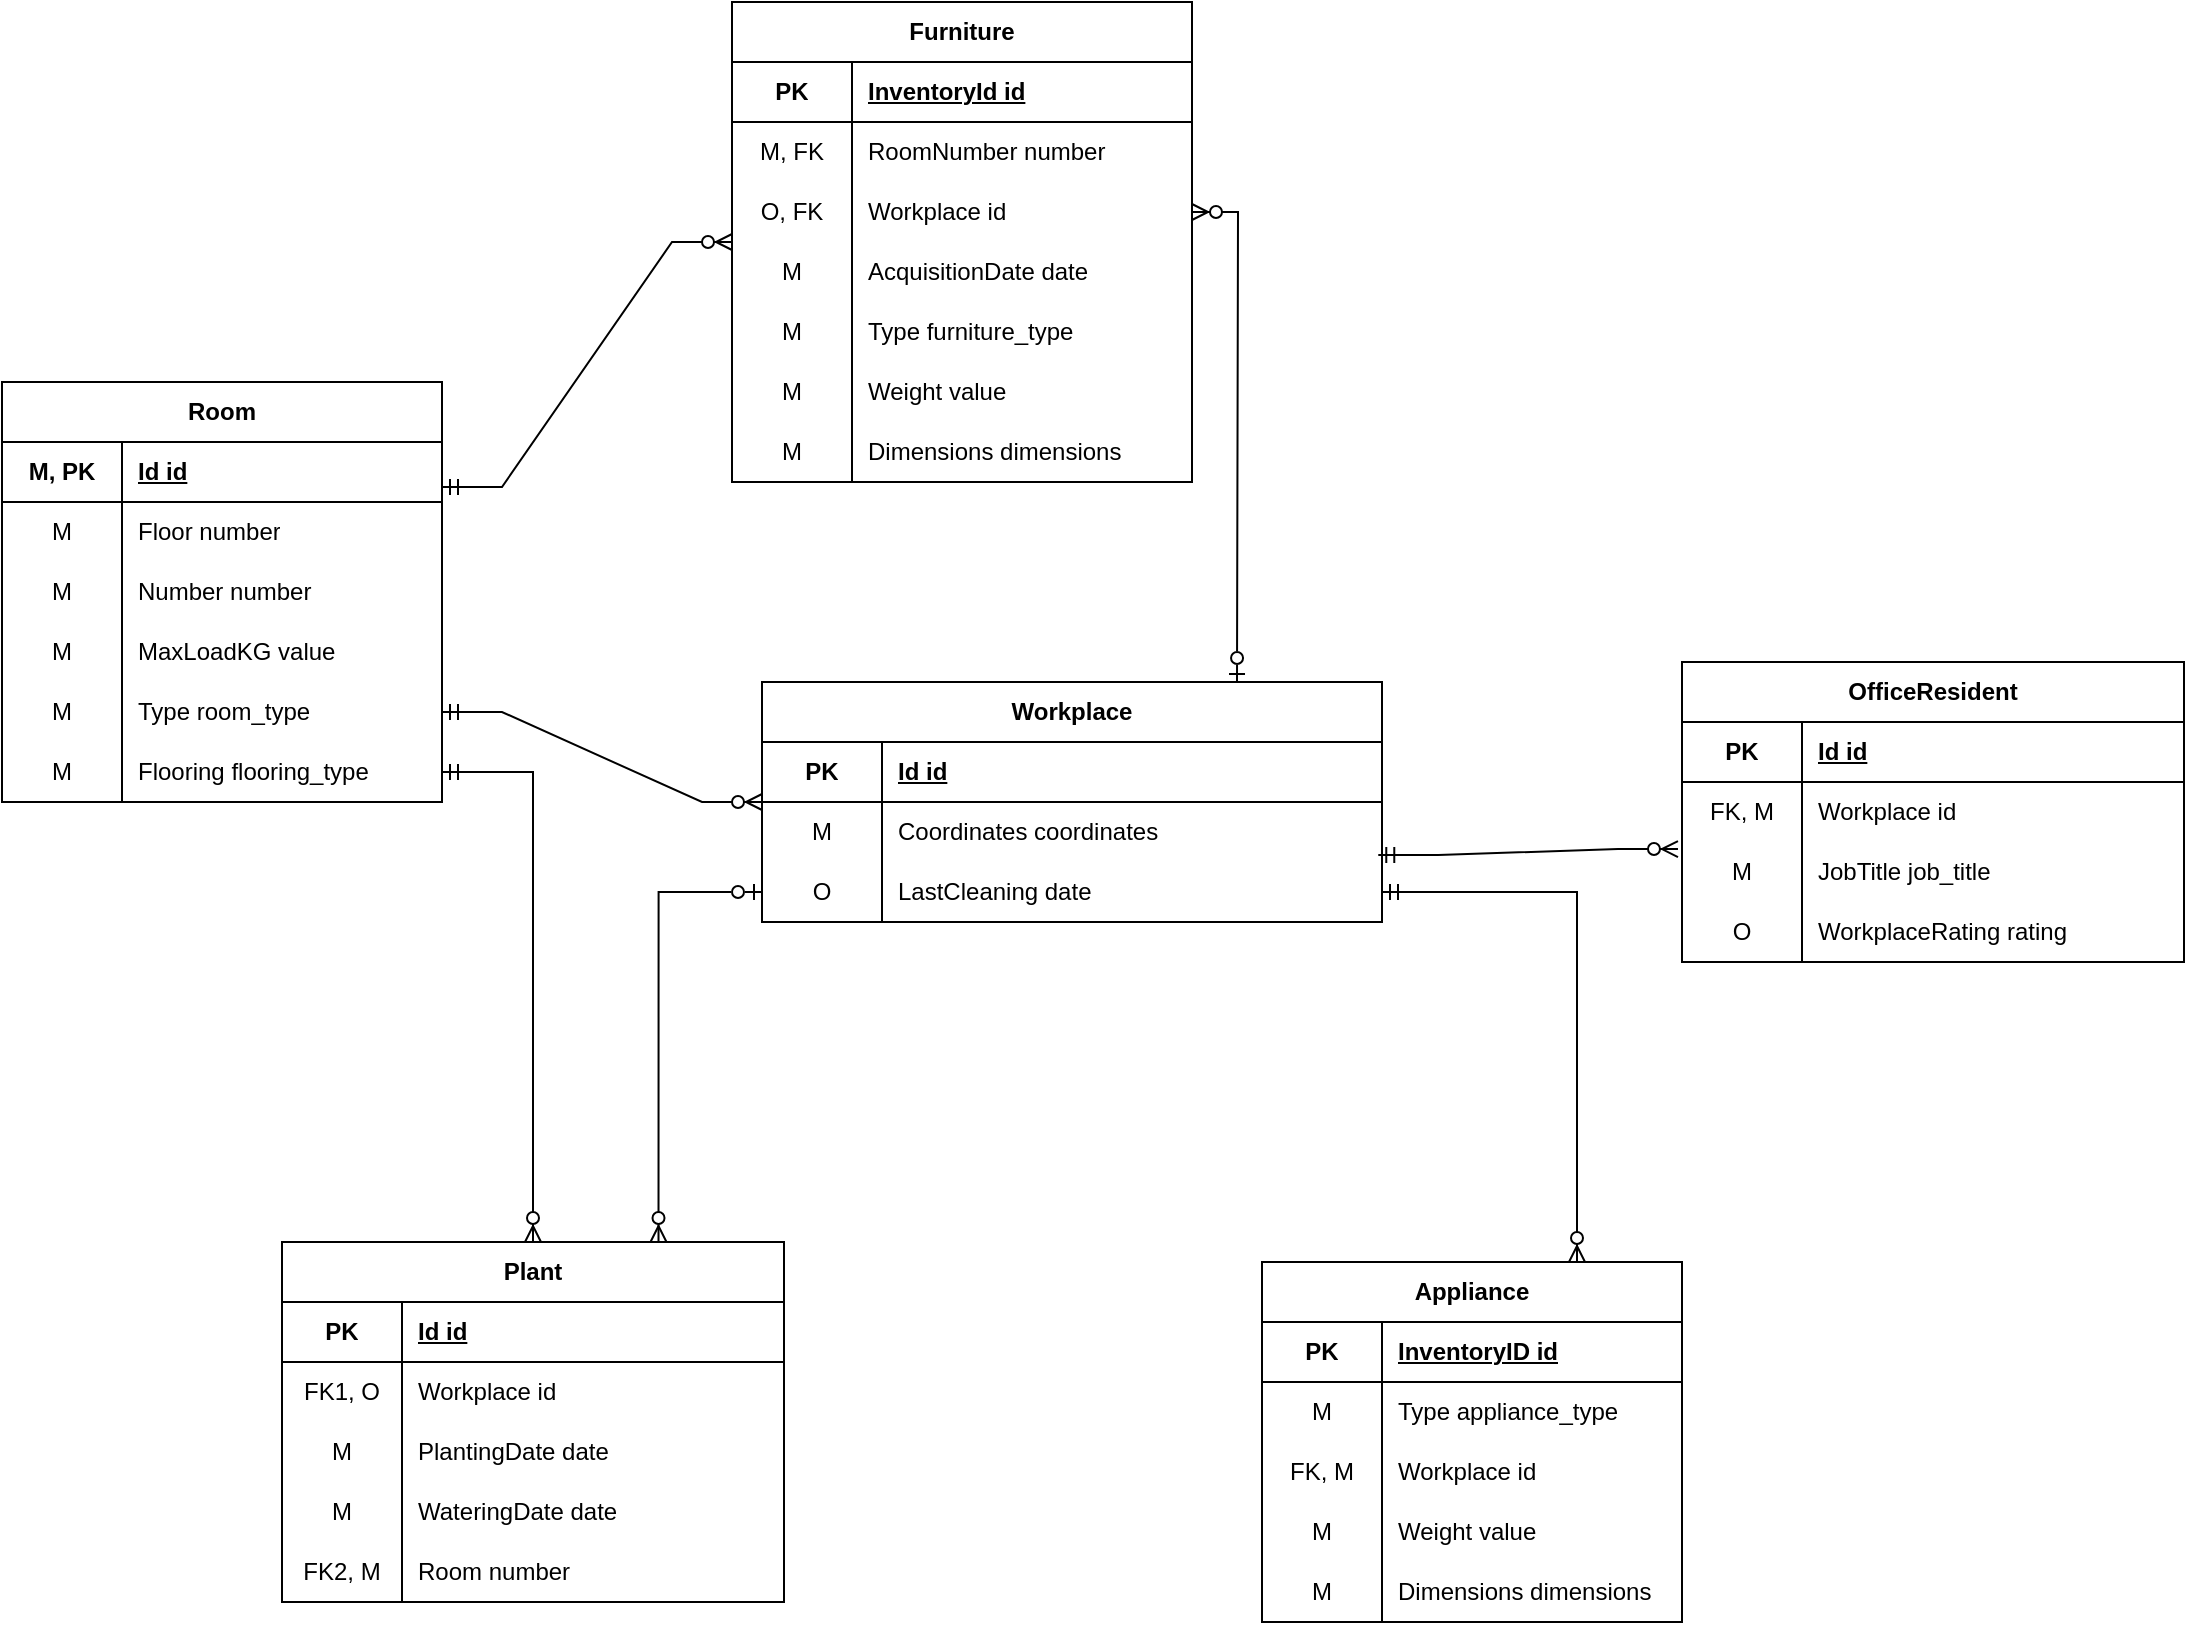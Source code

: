 <mxfile version="23.1.5" type="device">
  <diagram id="R2lEEEUBdFMjLlhIrx00" name="Page-1">
    <mxGraphModel dx="1306" dy="2047" grid="1" gridSize="10" guides="1" tooltips="1" connect="1" arrows="1" fold="1" page="1" pageScale="1" pageWidth="850" pageHeight="1100" math="0" shadow="0" extFonts="Permanent Marker^https://fonts.googleapis.com/css?family=Permanent+Marker">
      <root>
        <mxCell id="0" />
        <mxCell id="1" parent="0" />
        <mxCell id="yXMblBzLXjJCSkvL-Gaz-24" value="Workplace" style="shape=table;startSize=30;container=1;collapsible=1;childLayout=tableLayout;fixedRows=1;rowLines=0;fontStyle=1;align=center;resizeLast=1;html=1;whiteSpace=wrap;" parent="1" vertex="1">
          <mxGeometry x="590" y="-670" width="310" height="120" as="geometry" />
        </mxCell>
        <mxCell id="yXMblBzLXjJCSkvL-Gaz-28" value="" style="shape=tableRow;horizontal=0;startSize=0;swimlaneHead=0;swimlaneBody=0;fillColor=none;collapsible=0;dropTarget=0;points=[[0,0.5],[1,0.5]];portConstraint=eastwest;top=0;left=0;right=0;bottom=1;html=1;" parent="yXMblBzLXjJCSkvL-Gaz-24" vertex="1">
          <mxGeometry y="30" width="310" height="30" as="geometry" />
        </mxCell>
        <mxCell id="yXMblBzLXjJCSkvL-Gaz-29" value="PK" style="shape=partialRectangle;connectable=0;fillColor=none;top=0;left=0;bottom=0;right=0;fontStyle=1;overflow=hidden;html=1;whiteSpace=wrap;" parent="yXMblBzLXjJCSkvL-Gaz-28" vertex="1">
          <mxGeometry width="60" height="30" as="geometry">
            <mxRectangle width="60" height="30" as="alternateBounds" />
          </mxGeometry>
        </mxCell>
        <mxCell id="yXMblBzLXjJCSkvL-Gaz-30" value="Id id" style="shape=partialRectangle;connectable=0;fillColor=none;top=0;left=0;bottom=0;right=0;align=left;spacingLeft=6;fontStyle=5;overflow=hidden;html=1;whiteSpace=wrap;" parent="yXMblBzLXjJCSkvL-Gaz-28" vertex="1">
          <mxGeometry x="60" width="250" height="30" as="geometry">
            <mxRectangle width="250" height="30" as="alternateBounds" />
          </mxGeometry>
        </mxCell>
        <mxCell id="yXMblBzLXjJCSkvL-Gaz-31" value="" style="shape=tableRow;horizontal=0;startSize=0;swimlaneHead=0;swimlaneBody=0;fillColor=none;collapsible=0;dropTarget=0;points=[[0,0.5],[1,0.5]];portConstraint=eastwest;top=0;left=0;right=0;bottom=0;html=1;" parent="yXMblBzLXjJCSkvL-Gaz-24" vertex="1">
          <mxGeometry y="60" width="310" height="30" as="geometry" />
        </mxCell>
        <mxCell id="yXMblBzLXjJCSkvL-Gaz-32" value="M" style="shape=partialRectangle;connectable=0;fillColor=none;top=0;left=0;bottom=0;right=0;editable=1;overflow=hidden;html=1;whiteSpace=wrap;" parent="yXMblBzLXjJCSkvL-Gaz-31" vertex="1">
          <mxGeometry width="60" height="30" as="geometry">
            <mxRectangle width="60" height="30" as="alternateBounds" />
          </mxGeometry>
        </mxCell>
        <mxCell id="yXMblBzLXjJCSkvL-Gaz-33" value="Coordinates coordinates" style="shape=partialRectangle;connectable=0;fillColor=none;top=0;left=0;bottom=0;right=0;align=left;spacingLeft=6;overflow=hidden;html=1;whiteSpace=wrap;" parent="yXMblBzLXjJCSkvL-Gaz-31" vertex="1">
          <mxGeometry x="60" width="250" height="30" as="geometry">
            <mxRectangle width="250" height="30" as="alternateBounds" />
          </mxGeometry>
        </mxCell>
        <mxCell id="yXMblBzLXjJCSkvL-Gaz-126" value="" style="shape=tableRow;horizontal=0;startSize=0;swimlaneHead=0;swimlaneBody=0;fillColor=none;collapsible=0;dropTarget=0;points=[[0,0.5],[1,0.5]];portConstraint=eastwest;top=0;left=0;right=0;bottom=0;" parent="yXMblBzLXjJCSkvL-Gaz-24" vertex="1">
          <mxGeometry y="90" width="310" height="30" as="geometry" />
        </mxCell>
        <mxCell id="yXMblBzLXjJCSkvL-Gaz-127" value="O" style="shape=partialRectangle;connectable=0;fillColor=none;top=0;left=0;bottom=0;right=0;fontStyle=0;overflow=hidden;whiteSpace=wrap;html=1;" parent="yXMblBzLXjJCSkvL-Gaz-126" vertex="1">
          <mxGeometry width="60" height="30" as="geometry">
            <mxRectangle width="60" height="30" as="alternateBounds" />
          </mxGeometry>
        </mxCell>
        <mxCell id="yXMblBzLXjJCSkvL-Gaz-128" value="LastCleaning date" style="shape=partialRectangle;connectable=0;fillColor=none;top=0;left=0;bottom=0;right=0;align=left;spacingLeft=6;fontStyle=0;overflow=hidden;whiteSpace=wrap;html=1;" parent="yXMblBzLXjJCSkvL-Gaz-126" vertex="1">
          <mxGeometry x="60" width="250" height="30" as="geometry">
            <mxRectangle width="250" height="30" as="alternateBounds" />
          </mxGeometry>
        </mxCell>
        <mxCell id="yXMblBzLXjJCSkvL-Gaz-37" value="Room" style="shape=table;startSize=30;container=1;collapsible=1;childLayout=tableLayout;fixedRows=1;rowLines=0;fontStyle=1;align=center;resizeLast=1;html=1;whiteSpace=wrap;" parent="1" vertex="1">
          <mxGeometry x="210" y="-820" width="220" height="210" as="geometry" />
        </mxCell>
        <mxCell id="yXMblBzLXjJCSkvL-Gaz-41" value="" style="shape=tableRow;horizontal=0;startSize=0;swimlaneHead=0;swimlaneBody=0;fillColor=none;collapsible=0;dropTarget=0;points=[[0,0.5],[1,0.5]];portConstraint=eastwest;top=0;left=0;right=0;bottom=1;html=1;" parent="yXMblBzLXjJCSkvL-Gaz-37" vertex="1">
          <mxGeometry y="30" width="220" height="30" as="geometry" />
        </mxCell>
        <mxCell id="yXMblBzLXjJCSkvL-Gaz-42" value="M, PK" style="shape=partialRectangle;connectable=0;fillColor=none;top=0;left=0;bottom=0;right=0;fontStyle=1;overflow=hidden;html=1;whiteSpace=wrap;" parent="yXMblBzLXjJCSkvL-Gaz-41" vertex="1">
          <mxGeometry width="60" height="30" as="geometry">
            <mxRectangle width="60" height="30" as="alternateBounds" />
          </mxGeometry>
        </mxCell>
        <mxCell id="yXMblBzLXjJCSkvL-Gaz-43" value="Id id" style="shape=partialRectangle;connectable=0;fillColor=none;top=0;left=0;bottom=0;right=0;align=left;spacingLeft=6;fontStyle=5;overflow=hidden;html=1;whiteSpace=wrap;" parent="yXMblBzLXjJCSkvL-Gaz-41" vertex="1">
          <mxGeometry x="60" width="160" height="30" as="geometry">
            <mxRectangle width="160" height="30" as="alternateBounds" />
          </mxGeometry>
        </mxCell>
        <mxCell id="yXMblBzLXjJCSkvL-Gaz-73" value="" style="shape=tableRow;horizontal=0;startSize=0;swimlaneHead=0;swimlaneBody=0;fillColor=none;collapsible=0;dropTarget=0;points=[[0,0.5],[1,0.5]];portConstraint=eastwest;top=0;left=0;right=0;bottom=0;" parent="yXMblBzLXjJCSkvL-Gaz-37" vertex="1">
          <mxGeometry y="60" width="220" height="30" as="geometry" />
        </mxCell>
        <mxCell id="yXMblBzLXjJCSkvL-Gaz-74" value="M" style="shape=partialRectangle;connectable=0;fillColor=none;top=0;left=0;bottom=0;right=0;fontStyle=0;overflow=hidden;whiteSpace=wrap;html=1;" parent="yXMblBzLXjJCSkvL-Gaz-73" vertex="1">
          <mxGeometry width="60" height="30" as="geometry">
            <mxRectangle width="60" height="30" as="alternateBounds" />
          </mxGeometry>
        </mxCell>
        <mxCell id="yXMblBzLXjJCSkvL-Gaz-75" value="Floor number" style="shape=partialRectangle;connectable=0;fillColor=none;top=0;left=0;bottom=0;right=0;align=left;spacingLeft=6;fontStyle=0;overflow=hidden;whiteSpace=wrap;html=1;" parent="yXMblBzLXjJCSkvL-Gaz-73" vertex="1">
          <mxGeometry x="60" width="160" height="30" as="geometry">
            <mxRectangle width="160" height="30" as="alternateBounds" />
          </mxGeometry>
        </mxCell>
        <mxCell id="WCxIph6KeVuzQIRM1l3--1" value="" style="shape=tableRow;horizontal=0;startSize=0;swimlaneHead=0;swimlaneBody=0;fillColor=none;collapsible=0;dropTarget=0;points=[[0,0.5],[1,0.5]];portConstraint=eastwest;top=0;left=0;right=0;bottom=0;" vertex="1" parent="yXMblBzLXjJCSkvL-Gaz-37">
          <mxGeometry y="90" width="220" height="30" as="geometry" />
        </mxCell>
        <mxCell id="WCxIph6KeVuzQIRM1l3--2" value="M" style="shape=partialRectangle;connectable=0;fillColor=none;top=0;left=0;bottom=0;right=0;fontStyle=0;overflow=hidden;whiteSpace=wrap;html=1;" vertex="1" parent="WCxIph6KeVuzQIRM1l3--1">
          <mxGeometry width="60" height="30" as="geometry">
            <mxRectangle width="60" height="30" as="alternateBounds" />
          </mxGeometry>
        </mxCell>
        <mxCell id="WCxIph6KeVuzQIRM1l3--3" value="Number number" style="shape=partialRectangle;connectable=0;fillColor=none;top=0;left=0;bottom=0;right=0;align=left;spacingLeft=6;fontStyle=0;overflow=hidden;whiteSpace=wrap;html=1;" vertex="1" parent="WCxIph6KeVuzQIRM1l3--1">
          <mxGeometry x="60" width="160" height="30" as="geometry">
            <mxRectangle width="160" height="30" as="alternateBounds" />
          </mxGeometry>
        </mxCell>
        <mxCell id="yXMblBzLXjJCSkvL-Gaz-44" value="" style="shape=tableRow;horizontal=0;startSize=0;swimlaneHead=0;swimlaneBody=0;fillColor=none;collapsible=0;dropTarget=0;points=[[0,0.5],[1,0.5]];portConstraint=eastwest;top=0;left=0;right=0;bottom=0;html=1;" parent="yXMblBzLXjJCSkvL-Gaz-37" vertex="1">
          <mxGeometry y="120" width="220" height="30" as="geometry" />
        </mxCell>
        <mxCell id="yXMblBzLXjJCSkvL-Gaz-45" value="M" style="shape=partialRectangle;connectable=0;fillColor=none;top=0;left=0;bottom=0;right=0;editable=1;overflow=hidden;html=1;whiteSpace=wrap;" parent="yXMblBzLXjJCSkvL-Gaz-44" vertex="1">
          <mxGeometry width="60" height="30" as="geometry">
            <mxRectangle width="60" height="30" as="alternateBounds" />
          </mxGeometry>
        </mxCell>
        <mxCell id="yXMblBzLXjJCSkvL-Gaz-46" value="MaxLoadKG value" style="shape=partialRectangle;connectable=0;fillColor=none;top=0;left=0;bottom=0;right=0;align=left;spacingLeft=6;overflow=hidden;html=1;whiteSpace=wrap;" parent="yXMblBzLXjJCSkvL-Gaz-44" vertex="1">
          <mxGeometry x="60" width="160" height="30" as="geometry">
            <mxRectangle width="160" height="30" as="alternateBounds" />
          </mxGeometry>
        </mxCell>
        <mxCell id="yXMblBzLXjJCSkvL-Gaz-54" value="" style="shape=tableRow;horizontal=0;startSize=0;swimlaneHead=0;swimlaneBody=0;fillColor=none;collapsible=0;dropTarget=0;points=[[0,0.5],[1,0.5]];portConstraint=eastwest;top=0;left=0;right=0;bottom=0;" parent="yXMblBzLXjJCSkvL-Gaz-37" vertex="1">
          <mxGeometry y="150" width="220" height="30" as="geometry" />
        </mxCell>
        <mxCell id="yXMblBzLXjJCSkvL-Gaz-55" value="M" style="shape=partialRectangle;connectable=0;fillColor=none;top=0;left=0;bottom=0;right=0;fontStyle=0;overflow=hidden;whiteSpace=wrap;html=1;" parent="yXMblBzLXjJCSkvL-Gaz-54" vertex="1">
          <mxGeometry width="60" height="30" as="geometry">
            <mxRectangle width="60" height="30" as="alternateBounds" />
          </mxGeometry>
        </mxCell>
        <mxCell id="yXMblBzLXjJCSkvL-Gaz-56" value="Type room_type" style="shape=partialRectangle;connectable=0;fillColor=none;top=0;left=0;bottom=0;right=0;align=left;spacingLeft=6;fontStyle=0;overflow=hidden;whiteSpace=wrap;html=1;" parent="yXMblBzLXjJCSkvL-Gaz-54" vertex="1">
          <mxGeometry x="60" width="160" height="30" as="geometry">
            <mxRectangle width="160" height="30" as="alternateBounds" />
          </mxGeometry>
        </mxCell>
        <mxCell id="yXMblBzLXjJCSkvL-Gaz-47" value="" style="shape=tableRow;horizontal=0;startSize=0;swimlaneHead=0;swimlaneBody=0;fillColor=none;collapsible=0;dropTarget=0;points=[[0,0.5],[1,0.5]];portConstraint=eastwest;top=0;left=0;right=0;bottom=0;html=1;" parent="yXMblBzLXjJCSkvL-Gaz-37" vertex="1">
          <mxGeometry y="180" width="220" height="30" as="geometry" />
        </mxCell>
        <mxCell id="yXMblBzLXjJCSkvL-Gaz-48" value="M" style="shape=partialRectangle;connectable=0;fillColor=none;top=0;left=0;bottom=0;right=0;editable=1;overflow=hidden;html=1;whiteSpace=wrap;" parent="yXMblBzLXjJCSkvL-Gaz-47" vertex="1">
          <mxGeometry width="60" height="30" as="geometry">
            <mxRectangle width="60" height="30" as="alternateBounds" />
          </mxGeometry>
        </mxCell>
        <mxCell id="yXMblBzLXjJCSkvL-Gaz-49" value="Flooring flooring_type" style="shape=partialRectangle;connectable=0;fillColor=none;top=0;left=0;bottom=0;right=0;align=left;spacingLeft=6;overflow=hidden;html=1;whiteSpace=wrap;" parent="yXMblBzLXjJCSkvL-Gaz-47" vertex="1">
          <mxGeometry x="60" width="160" height="30" as="geometry">
            <mxRectangle width="160" height="30" as="alternateBounds" />
          </mxGeometry>
        </mxCell>
        <mxCell id="yXMblBzLXjJCSkvL-Gaz-57" value="Furniture" style="shape=table;startSize=30;container=1;collapsible=1;childLayout=tableLayout;fixedRows=1;rowLines=0;fontStyle=1;align=center;resizeLast=1;html=1;whiteSpace=wrap;" parent="1" vertex="1">
          <mxGeometry x="575" y="-1010" width="230" height="240" as="geometry" />
        </mxCell>
        <mxCell id="yXMblBzLXjJCSkvL-Gaz-61" value="" style="shape=tableRow;horizontal=0;startSize=0;swimlaneHead=0;swimlaneBody=0;fillColor=none;collapsible=0;dropTarget=0;points=[[0,0.5],[1,0.5]];portConstraint=eastwest;top=0;left=0;right=0;bottom=1;html=1;" parent="yXMblBzLXjJCSkvL-Gaz-57" vertex="1">
          <mxGeometry y="30" width="230" height="30" as="geometry" />
        </mxCell>
        <mxCell id="yXMblBzLXjJCSkvL-Gaz-62" value="PK" style="shape=partialRectangle;connectable=0;fillColor=none;top=0;left=0;bottom=0;right=0;fontStyle=1;overflow=hidden;html=1;whiteSpace=wrap;" parent="yXMblBzLXjJCSkvL-Gaz-61" vertex="1">
          <mxGeometry width="60" height="30" as="geometry">
            <mxRectangle width="60" height="30" as="alternateBounds" />
          </mxGeometry>
        </mxCell>
        <mxCell id="yXMblBzLXjJCSkvL-Gaz-63" value="InventoryId id" style="shape=partialRectangle;connectable=0;fillColor=none;top=0;left=0;bottom=0;right=0;align=left;spacingLeft=6;fontStyle=5;overflow=hidden;html=1;whiteSpace=wrap;" parent="yXMblBzLXjJCSkvL-Gaz-61" vertex="1">
          <mxGeometry x="60" width="170" height="30" as="geometry">
            <mxRectangle width="170" height="30" as="alternateBounds" />
          </mxGeometry>
        </mxCell>
        <mxCell id="yXMblBzLXjJCSkvL-Gaz-64" value="" style="shape=tableRow;horizontal=0;startSize=0;swimlaneHead=0;swimlaneBody=0;fillColor=none;collapsible=0;dropTarget=0;points=[[0,0.5],[1,0.5]];portConstraint=eastwest;top=0;left=0;right=0;bottom=0;html=1;" parent="yXMblBzLXjJCSkvL-Gaz-57" vertex="1">
          <mxGeometry y="60" width="230" height="30" as="geometry" />
        </mxCell>
        <mxCell id="yXMblBzLXjJCSkvL-Gaz-65" value="M, FK" style="shape=partialRectangle;connectable=0;fillColor=none;top=0;left=0;bottom=0;right=0;editable=1;overflow=hidden;html=1;whiteSpace=wrap;" parent="yXMblBzLXjJCSkvL-Gaz-64" vertex="1">
          <mxGeometry width="60" height="30" as="geometry">
            <mxRectangle width="60" height="30" as="alternateBounds" />
          </mxGeometry>
        </mxCell>
        <mxCell id="yXMblBzLXjJCSkvL-Gaz-66" value="RoomNumber number" style="shape=partialRectangle;connectable=0;fillColor=none;top=0;left=0;bottom=0;right=0;align=left;spacingLeft=6;overflow=hidden;html=1;whiteSpace=wrap;" parent="yXMblBzLXjJCSkvL-Gaz-64" vertex="1">
          <mxGeometry x="60" width="170" height="30" as="geometry">
            <mxRectangle width="170" height="30" as="alternateBounds" />
          </mxGeometry>
        </mxCell>
        <mxCell id="yXMblBzLXjJCSkvL-Gaz-67" value="" style="shape=tableRow;horizontal=0;startSize=0;swimlaneHead=0;swimlaneBody=0;fillColor=none;collapsible=0;dropTarget=0;points=[[0,0.5],[1,0.5]];portConstraint=eastwest;top=0;left=0;right=0;bottom=0;html=1;" parent="yXMblBzLXjJCSkvL-Gaz-57" vertex="1">
          <mxGeometry y="90" width="230" height="30" as="geometry" />
        </mxCell>
        <mxCell id="yXMblBzLXjJCSkvL-Gaz-68" value="O, FK" style="shape=partialRectangle;connectable=0;fillColor=none;top=0;left=0;bottom=0;right=0;editable=1;overflow=hidden;html=1;whiteSpace=wrap;" parent="yXMblBzLXjJCSkvL-Gaz-67" vertex="1">
          <mxGeometry width="60" height="30" as="geometry">
            <mxRectangle width="60" height="30" as="alternateBounds" />
          </mxGeometry>
        </mxCell>
        <mxCell id="yXMblBzLXjJCSkvL-Gaz-69" value="Workplace id" style="shape=partialRectangle;connectable=0;fillColor=none;top=0;left=0;bottom=0;right=0;align=left;spacingLeft=6;overflow=hidden;html=1;whiteSpace=wrap;" parent="yXMblBzLXjJCSkvL-Gaz-67" vertex="1">
          <mxGeometry x="60" width="170" height="30" as="geometry">
            <mxRectangle width="170" height="30" as="alternateBounds" />
          </mxGeometry>
        </mxCell>
        <mxCell id="yXMblBzLXjJCSkvL-Gaz-79" value="" style="shape=tableRow;horizontal=0;startSize=0;swimlaneHead=0;swimlaneBody=0;fillColor=none;collapsible=0;dropTarget=0;points=[[0,0.5],[1,0.5]];portConstraint=eastwest;top=0;left=0;right=0;bottom=0;" parent="yXMblBzLXjJCSkvL-Gaz-57" vertex="1">
          <mxGeometry y="120" width="230" height="30" as="geometry" />
        </mxCell>
        <mxCell id="yXMblBzLXjJCSkvL-Gaz-80" value="M" style="shape=partialRectangle;connectable=0;fillColor=none;top=0;left=0;bottom=0;right=0;fontStyle=0;overflow=hidden;whiteSpace=wrap;html=1;" parent="yXMblBzLXjJCSkvL-Gaz-79" vertex="1">
          <mxGeometry width="60" height="30" as="geometry">
            <mxRectangle width="60" height="30" as="alternateBounds" />
          </mxGeometry>
        </mxCell>
        <mxCell id="yXMblBzLXjJCSkvL-Gaz-81" value="AcquisitionDate date" style="shape=partialRectangle;connectable=0;fillColor=none;top=0;left=0;bottom=0;right=0;align=left;spacingLeft=6;fontStyle=0;overflow=hidden;whiteSpace=wrap;html=1;" parent="yXMblBzLXjJCSkvL-Gaz-79" vertex="1">
          <mxGeometry x="60" width="170" height="30" as="geometry">
            <mxRectangle width="170" height="30" as="alternateBounds" />
          </mxGeometry>
        </mxCell>
        <mxCell id="yXMblBzLXjJCSkvL-Gaz-82" value="" style="shape=tableRow;horizontal=0;startSize=0;swimlaneHead=0;swimlaneBody=0;fillColor=none;collapsible=0;dropTarget=0;points=[[0,0.5],[1,0.5]];portConstraint=eastwest;top=0;left=0;right=0;bottom=0;" parent="yXMblBzLXjJCSkvL-Gaz-57" vertex="1">
          <mxGeometry y="150" width="230" height="30" as="geometry" />
        </mxCell>
        <mxCell id="yXMblBzLXjJCSkvL-Gaz-83" value="M" style="shape=partialRectangle;connectable=0;fillColor=none;top=0;left=0;bottom=0;right=0;fontStyle=0;overflow=hidden;whiteSpace=wrap;html=1;" parent="yXMblBzLXjJCSkvL-Gaz-82" vertex="1">
          <mxGeometry width="60" height="30" as="geometry">
            <mxRectangle width="60" height="30" as="alternateBounds" />
          </mxGeometry>
        </mxCell>
        <mxCell id="yXMblBzLXjJCSkvL-Gaz-84" value="Type furniture_type" style="shape=partialRectangle;connectable=0;fillColor=none;top=0;left=0;bottom=0;right=0;align=left;spacingLeft=6;fontStyle=0;overflow=hidden;whiteSpace=wrap;html=1;" parent="yXMblBzLXjJCSkvL-Gaz-82" vertex="1">
          <mxGeometry x="60" width="170" height="30" as="geometry">
            <mxRectangle width="170" height="30" as="alternateBounds" />
          </mxGeometry>
        </mxCell>
        <mxCell id="yXMblBzLXjJCSkvL-Gaz-111" value="" style="shape=tableRow;horizontal=0;startSize=0;swimlaneHead=0;swimlaneBody=0;fillColor=none;collapsible=0;dropTarget=0;points=[[0,0.5],[1,0.5]];portConstraint=eastwest;top=0;left=0;right=0;bottom=0;" parent="yXMblBzLXjJCSkvL-Gaz-57" vertex="1">
          <mxGeometry y="180" width="230" height="30" as="geometry" />
        </mxCell>
        <mxCell id="yXMblBzLXjJCSkvL-Gaz-112" value="M" style="shape=partialRectangle;connectable=0;fillColor=none;top=0;left=0;bottom=0;right=0;fontStyle=0;overflow=hidden;whiteSpace=wrap;html=1;" parent="yXMblBzLXjJCSkvL-Gaz-111" vertex="1">
          <mxGeometry width="60" height="30" as="geometry">
            <mxRectangle width="60" height="30" as="alternateBounds" />
          </mxGeometry>
        </mxCell>
        <mxCell id="yXMblBzLXjJCSkvL-Gaz-113" value="Weight value" style="shape=partialRectangle;connectable=0;fillColor=none;top=0;left=0;bottom=0;right=0;align=left;spacingLeft=6;fontStyle=0;overflow=hidden;whiteSpace=wrap;html=1;" parent="yXMblBzLXjJCSkvL-Gaz-111" vertex="1">
          <mxGeometry x="60" width="170" height="30" as="geometry">
            <mxRectangle width="170" height="30" as="alternateBounds" />
          </mxGeometry>
        </mxCell>
        <mxCell id="yXMblBzLXjJCSkvL-Gaz-117" value="" style="shape=tableRow;horizontal=0;startSize=0;swimlaneHead=0;swimlaneBody=0;fillColor=none;collapsible=0;dropTarget=0;points=[[0,0.5],[1,0.5]];portConstraint=eastwest;top=0;left=0;right=0;bottom=0;" parent="yXMblBzLXjJCSkvL-Gaz-57" vertex="1">
          <mxGeometry y="210" width="230" height="30" as="geometry" />
        </mxCell>
        <mxCell id="yXMblBzLXjJCSkvL-Gaz-118" value="M" style="shape=partialRectangle;connectable=0;fillColor=none;top=0;left=0;bottom=0;right=0;fontStyle=0;overflow=hidden;whiteSpace=wrap;html=1;" parent="yXMblBzLXjJCSkvL-Gaz-117" vertex="1">
          <mxGeometry width="60" height="30" as="geometry">
            <mxRectangle width="60" height="30" as="alternateBounds" />
          </mxGeometry>
        </mxCell>
        <mxCell id="yXMblBzLXjJCSkvL-Gaz-119" value="Dimensions dimensions" style="shape=partialRectangle;connectable=0;fillColor=none;top=0;left=0;bottom=0;right=0;align=left;spacingLeft=6;fontStyle=0;overflow=hidden;whiteSpace=wrap;html=1;" parent="yXMblBzLXjJCSkvL-Gaz-117" vertex="1">
          <mxGeometry x="60" width="170" height="30" as="geometry">
            <mxRectangle width="170" height="30" as="alternateBounds" />
          </mxGeometry>
        </mxCell>
        <mxCell id="yXMblBzLXjJCSkvL-Gaz-85" value="Appliance" style="shape=table;startSize=30;container=1;collapsible=1;childLayout=tableLayout;fixedRows=1;rowLines=0;fontStyle=1;align=center;resizeLast=1;html=1;whiteSpace=wrap;" parent="1" vertex="1">
          <mxGeometry x="840" y="-380" width="210" height="180" as="geometry" />
        </mxCell>
        <mxCell id="yXMblBzLXjJCSkvL-Gaz-89" value="" style="shape=tableRow;horizontal=0;startSize=0;swimlaneHead=0;swimlaneBody=0;fillColor=none;collapsible=0;dropTarget=0;points=[[0,0.5],[1,0.5]];portConstraint=eastwest;top=0;left=0;right=0;bottom=1;html=1;" parent="yXMblBzLXjJCSkvL-Gaz-85" vertex="1">
          <mxGeometry y="30" width="210" height="30" as="geometry" />
        </mxCell>
        <mxCell id="yXMblBzLXjJCSkvL-Gaz-90" value="PK" style="shape=partialRectangle;connectable=0;fillColor=none;top=0;left=0;bottom=0;right=0;fontStyle=1;overflow=hidden;html=1;whiteSpace=wrap;" parent="yXMblBzLXjJCSkvL-Gaz-89" vertex="1">
          <mxGeometry width="60" height="30" as="geometry">
            <mxRectangle width="60" height="30" as="alternateBounds" />
          </mxGeometry>
        </mxCell>
        <mxCell id="yXMblBzLXjJCSkvL-Gaz-91" value="InventoryID id" style="shape=partialRectangle;connectable=0;fillColor=none;top=0;left=0;bottom=0;right=0;align=left;spacingLeft=6;fontStyle=5;overflow=hidden;html=1;whiteSpace=wrap;" parent="yXMblBzLXjJCSkvL-Gaz-89" vertex="1">
          <mxGeometry x="60" width="150" height="30" as="geometry">
            <mxRectangle width="150" height="30" as="alternateBounds" />
          </mxGeometry>
        </mxCell>
        <mxCell id="yXMblBzLXjJCSkvL-Gaz-92" value="" style="shape=tableRow;horizontal=0;startSize=0;swimlaneHead=0;swimlaneBody=0;fillColor=none;collapsible=0;dropTarget=0;points=[[0,0.5],[1,0.5]];portConstraint=eastwest;top=0;left=0;right=0;bottom=0;html=1;" parent="yXMblBzLXjJCSkvL-Gaz-85" vertex="1">
          <mxGeometry y="60" width="210" height="30" as="geometry" />
        </mxCell>
        <mxCell id="yXMblBzLXjJCSkvL-Gaz-93" value="M" style="shape=partialRectangle;connectable=0;fillColor=none;top=0;left=0;bottom=0;right=0;editable=1;overflow=hidden;html=1;whiteSpace=wrap;" parent="yXMblBzLXjJCSkvL-Gaz-92" vertex="1">
          <mxGeometry width="60" height="30" as="geometry">
            <mxRectangle width="60" height="30" as="alternateBounds" />
          </mxGeometry>
        </mxCell>
        <mxCell id="yXMblBzLXjJCSkvL-Gaz-94" value="Type appliance_type" style="shape=partialRectangle;connectable=0;fillColor=none;top=0;left=0;bottom=0;right=0;align=left;spacingLeft=6;overflow=hidden;html=1;whiteSpace=wrap;" parent="yXMblBzLXjJCSkvL-Gaz-92" vertex="1">
          <mxGeometry x="60" width="150" height="30" as="geometry">
            <mxRectangle width="150" height="30" as="alternateBounds" />
          </mxGeometry>
        </mxCell>
        <mxCell id="yXMblBzLXjJCSkvL-Gaz-95" value="" style="shape=tableRow;horizontal=0;startSize=0;swimlaneHead=0;swimlaneBody=0;fillColor=none;collapsible=0;dropTarget=0;points=[[0,0.5],[1,0.5]];portConstraint=eastwest;top=0;left=0;right=0;bottom=0;html=1;" parent="yXMblBzLXjJCSkvL-Gaz-85" vertex="1">
          <mxGeometry y="90" width="210" height="30" as="geometry" />
        </mxCell>
        <mxCell id="yXMblBzLXjJCSkvL-Gaz-96" value="FK, M" style="shape=partialRectangle;connectable=0;fillColor=none;top=0;left=0;bottom=0;right=0;editable=1;overflow=hidden;html=1;whiteSpace=wrap;" parent="yXMblBzLXjJCSkvL-Gaz-95" vertex="1">
          <mxGeometry width="60" height="30" as="geometry">
            <mxRectangle width="60" height="30" as="alternateBounds" />
          </mxGeometry>
        </mxCell>
        <mxCell id="yXMblBzLXjJCSkvL-Gaz-97" value="Workplace id" style="shape=partialRectangle;connectable=0;fillColor=none;top=0;left=0;bottom=0;right=0;align=left;spacingLeft=6;overflow=hidden;html=1;whiteSpace=wrap;" parent="yXMblBzLXjJCSkvL-Gaz-95" vertex="1">
          <mxGeometry x="60" width="150" height="30" as="geometry">
            <mxRectangle width="150" height="30" as="alternateBounds" />
          </mxGeometry>
        </mxCell>
        <mxCell id="yXMblBzLXjJCSkvL-Gaz-114" value="" style="shape=tableRow;horizontal=0;startSize=0;swimlaneHead=0;swimlaneBody=0;fillColor=none;collapsible=0;dropTarget=0;points=[[0,0.5],[1,0.5]];portConstraint=eastwest;top=0;left=0;right=0;bottom=0;" parent="yXMblBzLXjJCSkvL-Gaz-85" vertex="1">
          <mxGeometry y="120" width="210" height="30" as="geometry" />
        </mxCell>
        <mxCell id="yXMblBzLXjJCSkvL-Gaz-115" value="M" style="shape=partialRectangle;connectable=0;fillColor=none;top=0;left=0;bottom=0;right=0;fontStyle=0;overflow=hidden;whiteSpace=wrap;html=1;" parent="yXMblBzLXjJCSkvL-Gaz-114" vertex="1">
          <mxGeometry width="60" height="30" as="geometry">
            <mxRectangle width="60" height="30" as="alternateBounds" />
          </mxGeometry>
        </mxCell>
        <mxCell id="yXMblBzLXjJCSkvL-Gaz-116" value="Weight value" style="shape=partialRectangle;connectable=0;fillColor=none;top=0;left=0;bottom=0;right=0;align=left;spacingLeft=6;fontStyle=0;overflow=hidden;whiteSpace=wrap;html=1;" parent="yXMblBzLXjJCSkvL-Gaz-114" vertex="1">
          <mxGeometry x="60" width="150" height="30" as="geometry">
            <mxRectangle width="150" height="30" as="alternateBounds" />
          </mxGeometry>
        </mxCell>
        <mxCell id="yXMblBzLXjJCSkvL-Gaz-120" value="" style="shape=tableRow;horizontal=0;startSize=0;swimlaneHead=0;swimlaneBody=0;fillColor=none;collapsible=0;dropTarget=0;points=[[0,0.5],[1,0.5]];portConstraint=eastwest;top=0;left=0;right=0;bottom=0;" parent="yXMblBzLXjJCSkvL-Gaz-85" vertex="1">
          <mxGeometry y="150" width="210" height="30" as="geometry" />
        </mxCell>
        <mxCell id="yXMblBzLXjJCSkvL-Gaz-121" value="M" style="shape=partialRectangle;connectable=0;fillColor=none;top=0;left=0;bottom=0;right=0;fontStyle=0;overflow=hidden;whiteSpace=wrap;html=1;" parent="yXMblBzLXjJCSkvL-Gaz-120" vertex="1">
          <mxGeometry width="60" height="30" as="geometry">
            <mxRectangle width="60" height="30" as="alternateBounds" />
          </mxGeometry>
        </mxCell>
        <mxCell id="yXMblBzLXjJCSkvL-Gaz-122" value="Dimensions dimensions" style="shape=partialRectangle;connectable=0;fillColor=none;top=0;left=0;bottom=0;right=0;align=left;spacingLeft=6;fontStyle=0;overflow=hidden;whiteSpace=wrap;html=1;" parent="yXMblBzLXjJCSkvL-Gaz-120" vertex="1">
          <mxGeometry x="60" width="150" height="30" as="geometry">
            <mxRectangle width="150" height="30" as="alternateBounds" />
          </mxGeometry>
        </mxCell>
        <mxCell id="yXMblBzLXjJCSkvL-Gaz-98" value="OfficeResident" style="shape=table;startSize=30;container=1;collapsible=1;childLayout=tableLayout;fixedRows=1;rowLines=0;fontStyle=1;align=center;resizeLast=1;html=1;whiteSpace=wrap;" parent="1" vertex="1">
          <mxGeometry x="1050" y="-680" width="251" height="150" as="geometry" />
        </mxCell>
        <mxCell id="yXMblBzLXjJCSkvL-Gaz-102" value="" style="shape=tableRow;horizontal=0;startSize=0;swimlaneHead=0;swimlaneBody=0;fillColor=none;collapsible=0;dropTarget=0;points=[[0,0.5],[1,0.5]];portConstraint=eastwest;top=0;left=0;right=0;bottom=1;html=1;" parent="yXMblBzLXjJCSkvL-Gaz-98" vertex="1">
          <mxGeometry y="30" width="251" height="30" as="geometry" />
        </mxCell>
        <mxCell id="yXMblBzLXjJCSkvL-Gaz-103" value="PK" style="shape=partialRectangle;connectable=0;fillColor=none;top=0;left=0;bottom=0;right=0;fontStyle=1;overflow=hidden;html=1;whiteSpace=wrap;" parent="yXMblBzLXjJCSkvL-Gaz-102" vertex="1">
          <mxGeometry width="60" height="30" as="geometry">
            <mxRectangle width="60" height="30" as="alternateBounds" />
          </mxGeometry>
        </mxCell>
        <mxCell id="yXMblBzLXjJCSkvL-Gaz-104" value="Id id" style="shape=partialRectangle;connectable=0;fillColor=none;top=0;left=0;bottom=0;right=0;align=left;spacingLeft=6;fontStyle=5;overflow=hidden;html=1;whiteSpace=wrap;" parent="yXMblBzLXjJCSkvL-Gaz-102" vertex="1">
          <mxGeometry x="60" width="191" height="30" as="geometry">
            <mxRectangle width="191" height="30" as="alternateBounds" />
          </mxGeometry>
        </mxCell>
        <mxCell id="yXMblBzLXjJCSkvL-Gaz-105" value="" style="shape=tableRow;horizontal=0;startSize=0;swimlaneHead=0;swimlaneBody=0;fillColor=none;collapsible=0;dropTarget=0;points=[[0,0.5],[1,0.5]];portConstraint=eastwest;top=0;left=0;right=0;bottom=0;html=1;" parent="yXMblBzLXjJCSkvL-Gaz-98" vertex="1">
          <mxGeometry y="60" width="251" height="30" as="geometry" />
        </mxCell>
        <mxCell id="yXMblBzLXjJCSkvL-Gaz-106" value="FK, M" style="shape=partialRectangle;connectable=0;fillColor=none;top=0;left=0;bottom=0;right=0;editable=1;overflow=hidden;html=1;whiteSpace=wrap;" parent="yXMblBzLXjJCSkvL-Gaz-105" vertex="1">
          <mxGeometry width="60" height="30" as="geometry">
            <mxRectangle width="60" height="30" as="alternateBounds" />
          </mxGeometry>
        </mxCell>
        <mxCell id="yXMblBzLXjJCSkvL-Gaz-107" value="Workplace id" style="shape=partialRectangle;connectable=0;fillColor=none;top=0;left=0;bottom=0;right=0;align=left;spacingLeft=6;overflow=hidden;html=1;whiteSpace=wrap;" parent="yXMblBzLXjJCSkvL-Gaz-105" vertex="1">
          <mxGeometry x="60" width="191" height="30" as="geometry">
            <mxRectangle width="191" height="30" as="alternateBounds" />
          </mxGeometry>
        </mxCell>
        <mxCell id="yXMblBzLXjJCSkvL-Gaz-108" value="" style="shape=tableRow;horizontal=0;startSize=0;swimlaneHead=0;swimlaneBody=0;fillColor=none;collapsible=0;dropTarget=0;points=[[0,0.5],[1,0.5]];portConstraint=eastwest;top=0;left=0;right=0;bottom=0;html=1;" parent="yXMblBzLXjJCSkvL-Gaz-98" vertex="1">
          <mxGeometry y="90" width="251" height="30" as="geometry" />
        </mxCell>
        <mxCell id="yXMblBzLXjJCSkvL-Gaz-109" value="M" style="shape=partialRectangle;connectable=0;fillColor=none;top=0;left=0;bottom=0;right=0;editable=1;overflow=hidden;html=1;whiteSpace=wrap;" parent="yXMblBzLXjJCSkvL-Gaz-108" vertex="1">
          <mxGeometry width="60" height="30" as="geometry">
            <mxRectangle width="60" height="30" as="alternateBounds" />
          </mxGeometry>
        </mxCell>
        <mxCell id="yXMblBzLXjJCSkvL-Gaz-110" value="JobTitle job_title" style="shape=partialRectangle;connectable=0;fillColor=none;top=0;left=0;bottom=0;right=0;align=left;spacingLeft=6;overflow=hidden;html=1;whiteSpace=wrap;" parent="yXMblBzLXjJCSkvL-Gaz-108" vertex="1">
          <mxGeometry x="60" width="191" height="30" as="geometry">
            <mxRectangle width="191" height="30" as="alternateBounds" />
          </mxGeometry>
        </mxCell>
        <mxCell id="yXMblBzLXjJCSkvL-Gaz-135" value="" style="shape=tableRow;horizontal=0;startSize=0;swimlaneHead=0;swimlaneBody=0;fillColor=none;collapsible=0;dropTarget=0;points=[[0,0.5],[1,0.5]];portConstraint=eastwest;top=0;left=0;right=0;bottom=0;" parent="yXMblBzLXjJCSkvL-Gaz-98" vertex="1">
          <mxGeometry y="120" width="251" height="30" as="geometry" />
        </mxCell>
        <mxCell id="yXMblBzLXjJCSkvL-Gaz-136" value="O" style="shape=partialRectangle;connectable=0;fillColor=none;top=0;left=0;bottom=0;right=0;fontStyle=0;overflow=hidden;whiteSpace=wrap;html=1;" parent="yXMblBzLXjJCSkvL-Gaz-135" vertex="1">
          <mxGeometry width="60" height="30" as="geometry">
            <mxRectangle width="60" height="30" as="alternateBounds" />
          </mxGeometry>
        </mxCell>
        <mxCell id="yXMblBzLXjJCSkvL-Gaz-137" value="WorkplaceRating rating" style="shape=partialRectangle;connectable=0;fillColor=none;top=0;left=0;bottom=0;right=0;align=left;spacingLeft=6;fontStyle=0;overflow=hidden;whiteSpace=wrap;html=1;" parent="yXMblBzLXjJCSkvL-Gaz-135" vertex="1">
          <mxGeometry x="60" width="191" height="30" as="geometry">
            <mxRectangle width="191" height="30" as="alternateBounds" />
          </mxGeometry>
        </mxCell>
        <mxCell id="yXMblBzLXjJCSkvL-Gaz-139" value="Plant" style="shape=table;startSize=30;container=1;collapsible=1;childLayout=tableLayout;fixedRows=1;rowLines=0;fontStyle=1;align=center;resizeLast=1;html=1;whiteSpace=wrap;" parent="1" vertex="1">
          <mxGeometry x="350" y="-390" width="251" height="180" as="geometry" />
        </mxCell>
        <mxCell id="yXMblBzLXjJCSkvL-Gaz-140" value="" style="shape=tableRow;horizontal=0;startSize=0;swimlaneHead=0;swimlaneBody=0;fillColor=none;collapsible=0;dropTarget=0;points=[[0,0.5],[1,0.5]];portConstraint=eastwest;top=0;left=0;right=0;bottom=1;html=1;" parent="yXMblBzLXjJCSkvL-Gaz-139" vertex="1">
          <mxGeometry y="30" width="251" height="30" as="geometry" />
        </mxCell>
        <mxCell id="yXMblBzLXjJCSkvL-Gaz-141" value="PK" style="shape=partialRectangle;connectable=0;fillColor=none;top=0;left=0;bottom=0;right=0;fontStyle=1;overflow=hidden;html=1;whiteSpace=wrap;" parent="yXMblBzLXjJCSkvL-Gaz-140" vertex="1">
          <mxGeometry width="60" height="30" as="geometry">
            <mxRectangle width="60" height="30" as="alternateBounds" />
          </mxGeometry>
        </mxCell>
        <mxCell id="yXMblBzLXjJCSkvL-Gaz-142" value="Id id" style="shape=partialRectangle;connectable=0;fillColor=none;top=0;left=0;bottom=0;right=0;align=left;spacingLeft=6;fontStyle=5;overflow=hidden;html=1;whiteSpace=wrap;" parent="yXMblBzLXjJCSkvL-Gaz-140" vertex="1">
          <mxGeometry x="60" width="191" height="30" as="geometry">
            <mxRectangle width="191" height="30" as="alternateBounds" />
          </mxGeometry>
        </mxCell>
        <mxCell id="yXMblBzLXjJCSkvL-Gaz-143" value="" style="shape=tableRow;horizontal=0;startSize=0;swimlaneHead=0;swimlaneBody=0;fillColor=none;collapsible=0;dropTarget=0;points=[[0,0.5],[1,0.5]];portConstraint=eastwest;top=0;left=0;right=0;bottom=0;html=1;" parent="yXMblBzLXjJCSkvL-Gaz-139" vertex="1">
          <mxGeometry y="60" width="251" height="30" as="geometry" />
        </mxCell>
        <mxCell id="yXMblBzLXjJCSkvL-Gaz-144" value="FK1, O" style="shape=partialRectangle;connectable=0;fillColor=none;top=0;left=0;bottom=0;right=0;editable=1;overflow=hidden;html=1;whiteSpace=wrap;" parent="yXMblBzLXjJCSkvL-Gaz-143" vertex="1">
          <mxGeometry width="60" height="30" as="geometry">
            <mxRectangle width="60" height="30" as="alternateBounds" />
          </mxGeometry>
        </mxCell>
        <mxCell id="yXMblBzLXjJCSkvL-Gaz-145" value="Workplace id" style="shape=partialRectangle;connectable=0;fillColor=none;top=0;left=0;bottom=0;right=0;align=left;spacingLeft=6;overflow=hidden;html=1;whiteSpace=wrap;" parent="yXMblBzLXjJCSkvL-Gaz-143" vertex="1">
          <mxGeometry x="60" width="191" height="30" as="geometry">
            <mxRectangle width="191" height="30" as="alternateBounds" />
          </mxGeometry>
        </mxCell>
        <mxCell id="yXMblBzLXjJCSkvL-Gaz-146" value="" style="shape=tableRow;horizontal=0;startSize=0;swimlaneHead=0;swimlaneBody=0;fillColor=none;collapsible=0;dropTarget=0;points=[[0,0.5],[1,0.5]];portConstraint=eastwest;top=0;left=0;right=0;bottom=0;html=1;" parent="yXMblBzLXjJCSkvL-Gaz-139" vertex="1">
          <mxGeometry y="90" width="251" height="30" as="geometry" />
        </mxCell>
        <mxCell id="yXMblBzLXjJCSkvL-Gaz-147" value="M" style="shape=partialRectangle;connectable=0;fillColor=none;top=0;left=0;bottom=0;right=0;editable=1;overflow=hidden;html=1;whiteSpace=wrap;" parent="yXMblBzLXjJCSkvL-Gaz-146" vertex="1">
          <mxGeometry width="60" height="30" as="geometry">
            <mxRectangle width="60" height="30" as="alternateBounds" />
          </mxGeometry>
        </mxCell>
        <mxCell id="yXMblBzLXjJCSkvL-Gaz-148" value="PlantingDate date" style="shape=partialRectangle;connectable=0;fillColor=none;top=0;left=0;bottom=0;right=0;align=left;spacingLeft=6;overflow=hidden;html=1;whiteSpace=wrap;" parent="yXMblBzLXjJCSkvL-Gaz-146" vertex="1">
          <mxGeometry x="60" width="191" height="30" as="geometry">
            <mxRectangle width="191" height="30" as="alternateBounds" />
          </mxGeometry>
        </mxCell>
        <mxCell id="yXMblBzLXjJCSkvL-Gaz-149" value="" style="shape=tableRow;horizontal=0;startSize=0;swimlaneHead=0;swimlaneBody=0;fillColor=none;collapsible=0;dropTarget=0;points=[[0,0.5],[1,0.5]];portConstraint=eastwest;top=0;left=0;right=0;bottom=0;" parent="yXMblBzLXjJCSkvL-Gaz-139" vertex="1">
          <mxGeometry y="120" width="251" height="30" as="geometry" />
        </mxCell>
        <mxCell id="yXMblBzLXjJCSkvL-Gaz-150" value="M" style="shape=partialRectangle;connectable=0;fillColor=none;top=0;left=0;bottom=0;right=0;fontStyle=0;overflow=hidden;whiteSpace=wrap;html=1;" parent="yXMblBzLXjJCSkvL-Gaz-149" vertex="1">
          <mxGeometry width="60" height="30" as="geometry">
            <mxRectangle width="60" height="30" as="alternateBounds" />
          </mxGeometry>
        </mxCell>
        <mxCell id="yXMblBzLXjJCSkvL-Gaz-151" value="WateringDate date" style="shape=partialRectangle;connectable=0;fillColor=none;top=0;left=0;bottom=0;right=0;align=left;spacingLeft=6;fontStyle=0;overflow=hidden;whiteSpace=wrap;html=1;" parent="yXMblBzLXjJCSkvL-Gaz-149" vertex="1">
          <mxGeometry x="60" width="191" height="30" as="geometry">
            <mxRectangle width="191" height="30" as="alternateBounds" />
          </mxGeometry>
        </mxCell>
        <mxCell id="yXMblBzLXjJCSkvL-Gaz-152" value="" style="shape=tableRow;horizontal=0;startSize=0;swimlaneHead=0;swimlaneBody=0;fillColor=none;collapsible=0;dropTarget=0;points=[[0,0.5],[1,0.5]];portConstraint=eastwest;top=0;left=0;right=0;bottom=0;" parent="yXMblBzLXjJCSkvL-Gaz-139" vertex="1">
          <mxGeometry y="150" width="251" height="30" as="geometry" />
        </mxCell>
        <mxCell id="yXMblBzLXjJCSkvL-Gaz-153" value="FK2, M" style="shape=partialRectangle;connectable=0;fillColor=none;top=0;left=0;bottom=0;right=0;fontStyle=0;overflow=hidden;whiteSpace=wrap;html=1;" parent="yXMblBzLXjJCSkvL-Gaz-152" vertex="1">
          <mxGeometry width="60" height="30" as="geometry">
            <mxRectangle width="60" height="30" as="alternateBounds" />
          </mxGeometry>
        </mxCell>
        <mxCell id="yXMblBzLXjJCSkvL-Gaz-154" value="Room number" style="shape=partialRectangle;connectable=0;fillColor=none;top=0;left=0;bottom=0;right=0;align=left;spacingLeft=6;fontStyle=0;overflow=hidden;whiteSpace=wrap;html=1;" parent="yXMblBzLXjJCSkvL-Gaz-152" vertex="1">
          <mxGeometry x="60" width="191" height="30" as="geometry">
            <mxRectangle width="191" height="30" as="alternateBounds" />
          </mxGeometry>
        </mxCell>
        <mxCell id="yXMblBzLXjJCSkvL-Gaz-155" value="" style="edgeStyle=entityRelationEdgeStyle;fontSize=12;html=1;endArrow=ERzeroToMany;endFill=1;rounded=0;exitX=1;exitY=0.5;exitDx=0;exitDy=0;startArrow=ERmandOne;startFill=0;" parent="1" source="yXMblBzLXjJCSkvL-Gaz-54" target="yXMblBzLXjJCSkvL-Gaz-24" edge="1">
          <mxGeometry width="100" height="100" relative="1" as="geometry">
            <mxPoint x="145" y="-560" as="sourcePoint" />
            <mxPoint x="593.14" y="-652.45" as="targetPoint" />
          </mxGeometry>
        </mxCell>
        <mxCell id="yXMblBzLXjJCSkvL-Gaz-156" value="" style="edgeStyle=entityRelationEdgeStyle;fontSize=12;html=1;endArrow=ERzeroToMany;endFill=1;rounded=0;exitX=1;exitY=0.75;exitDx=0;exitDy=0;exitPerimeter=0;startArrow=ERmandOne;startFill=0;" parent="1" source="yXMblBzLXjJCSkvL-Gaz-41" edge="1">
          <mxGeometry width="100" height="100" relative="1" as="geometry">
            <mxPoint x="455" y="-805" as="sourcePoint" />
            <mxPoint x="575" y="-890" as="targetPoint" />
            <Array as="points">
              <mxPoint x="515" y="-500" />
              <mxPoint x="775" y="-510" />
            </Array>
          </mxGeometry>
        </mxCell>
        <mxCell id="yXMblBzLXjJCSkvL-Gaz-157" value="" style="edgeStyle=entityRelationEdgeStyle;fontSize=12;html=1;endArrow=ERzeroToMany;endFill=1;rounded=0;exitX=0.994;exitY=-0.117;exitDx=0;exitDy=0;entryX=-0.008;entryY=0.117;entryDx=0;entryDy=0;exitPerimeter=0;entryPerimeter=0;startArrow=ERmandOne;startFill=0;" parent="1" target="yXMblBzLXjJCSkvL-Gaz-108" edge="1">
          <mxGeometry width="100" height="100" relative="1" as="geometry">
            <mxPoint x="898.14" y="-583.51" as="sourcePoint" />
            <mxPoint x="890" y="-300" as="targetPoint" />
            <Array as="points">
              <mxPoint x="990" y="-620" />
            </Array>
          </mxGeometry>
        </mxCell>
        <mxCell id="yXMblBzLXjJCSkvL-Gaz-159" value="" style="edgeStyle=orthogonalEdgeStyle;fontSize=12;html=1;endArrow=ERzeroToMany;endFill=1;rounded=0;exitX=0;exitY=0.5;exitDx=0;exitDy=0;entryX=0.75;entryY=0;entryDx=0;entryDy=0;startArrow=ERzeroToOne;startFill=0;" parent="1" source="yXMblBzLXjJCSkvL-Gaz-126" target="yXMblBzLXjJCSkvL-Gaz-139" edge="1">
          <mxGeometry width="100" height="100" relative="1" as="geometry">
            <mxPoint x="800" y="-410" as="sourcePoint" />
            <mxPoint x="900" y="-510" as="targetPoint" />
          </mxGeometry>
        </mxCell>
        <mxCell id="yXMblBzLXjJCSkvL-Gaz-160" value="" style="edgeStyle=orthogonalEdgeStyle;fontSize=12;html=1;endArrow=ERzeroToMany;endFill=1;rounded=0;entryX=0.75;entryY=0;entryDx=0;entryDy=0;startArrow=ERmandOne;startFill=0;" parent="1" source="yXMblBzLXjJCSkvL-Gaz-126" target="yXMblBzLXjJCSkvL-Gaz-85" edge="1">
          <mxGeometry width="100" height="100" relative="1" as="geometry">
            <mxPoint x="980" y="-430" as="sourcePoint" />
            <mxPoint x="1080" y="-530" as="targetPoint" />
          </mxGeometry>
        </mxCell>
        <mxCell id="yXMblBzLXjJCSkvL-Gaz-161" value="" style="edgeStyle=orthogonalEdgeStyle;fontSize=12;html=1;endArrow=ERzeroToMany;endFill=1;rounded=0;exitX=0.75;exitY=0;exitDx=0;exitDy=0;startArrow=ERzeroToOne;startFill=0;" parent="1" target="yXMblBzLXjJCSkvL-Gaz-67" edge="1">
          <mxGeometry width="100" height="100" relative="1" as="geometry">
            <mxPoint x="827.5" y="-670" as="sourcePoint" />
            <mxPoint x="945" y="-905" as="targetPoint" />
          </mxGeometry>
        </mxCell>
        <mxCell id="yXMblBzLXjJCSkvL-Gaz-162" value="" style="edgeStyle=orthogonalEdgeStyle;fontSize=12;html=1;endArrow=ERzeroToMany;startArrow=ERmandOne;rounded=0;entryX=0.5;entryY=0;entryDx=0;entryDy=0;" parent="1" source="yXMblBzLXjJCSkvL-Gaz-47" target="yXMblBzLXjJCSkvL-Gaz-139" edge="1">
          <mxGeometry width="100" height="100" relative="1" as="geometry">
            <mxPoint x="280" y="-460" as="sourcePoint" />
            <mxPoint x="380" y="-560" as="targetPoint" />
          </mxGeometry>
        </mxCell>
      </root>
    </mxGraphModel>
  </diagram>
</mxfile>
